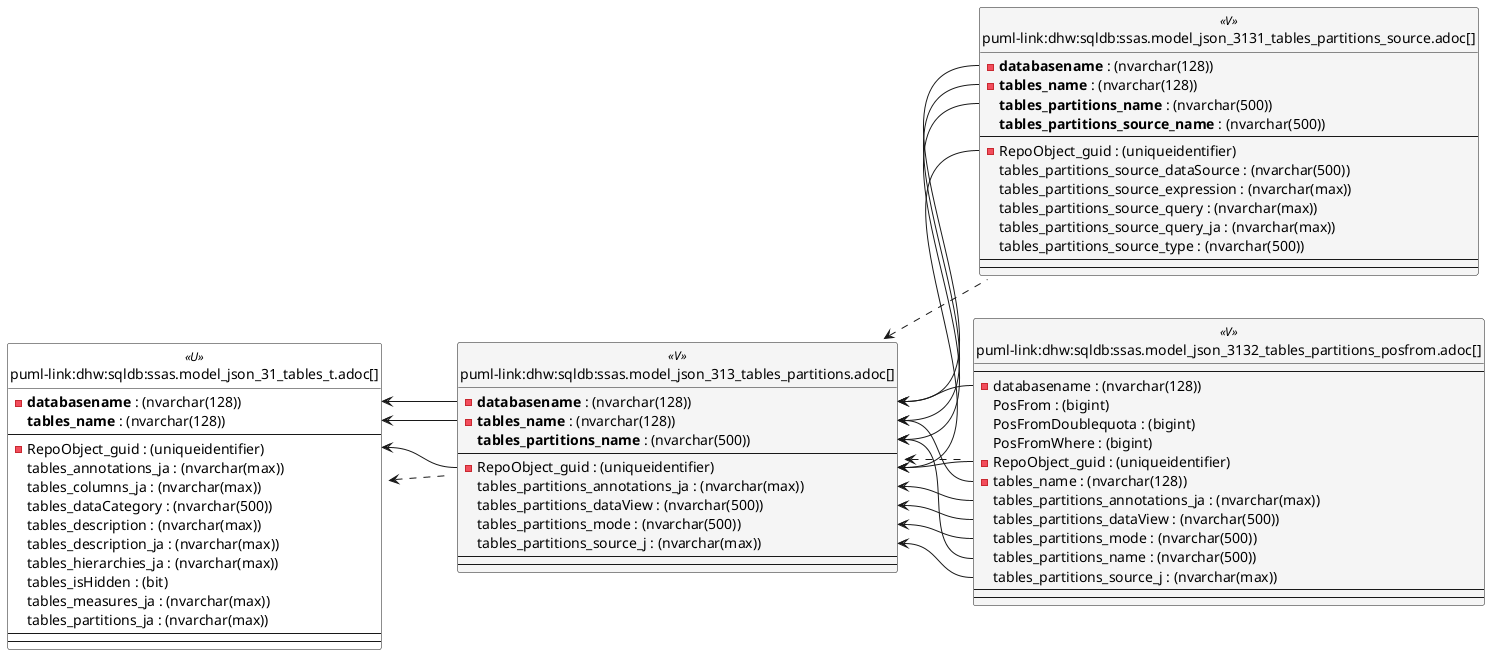 @startuml
left to right direction
'top to bottom direction
hide circle
'avoide "." issues:
set namespaceSeparator none


skinparam class {
  BackgroundColor White
  BackgroundColor<<FN>> Yellow
  BackgroundColor<<FS>> Yellow
  BackgroundColor<<FT>> LightGray
  BackgroundColor<<IF>> Yellow
  BackgroundColor<<IS>> Yellow
  BackgroundColor<<P>> Aqua
  BackgroundColor<<PC>> Aqua
  BackgroundColor<<SN>> Yellow
  BackgroundColor<<SO>> SlateBlue
  BackgroundColor<<TF>> LightGray
  BackgroundColor<<TR>> Tomato
  BackgroundColor<<U>> White
  BackgroundColor<<V>> WhiteSmoke
  BackgroundColor<<X>> Aqua
  BackgroundColor<<external>> AliceBlue
}


entity "puml-link:dhw:sqldb:ssas.model_json_31_tables_t.adoc[]" as ssas.model_json_31_tables_T << U >> {
  - **databasename** : (nvarchar(128))
  **tables_name** : (nvarchar(128))
  --
  - RepoObject_guid : (uniqueidentifier)
  tables_annotations_ja : (nvarchar(max))
  tables_columns_ja : (nvarchar(max))
  tables_dataCategory : (nvarchar(500))
  tables_description : (nvarchar(max))
  tables_description_ja : (nvarchar(max))
  tables_hierarchies_ja : (nvarchar(max))
  tables_isHidden : (bit)
  tables_measures_ja : (nvarchar(max))
  tables_partitions_ja : (nvarchar(max))
  --
  --
}

entity "puml-link:dhw:sqldb:ssas.model_json_313_tables_partitions.adoc[]" as ssas.model_json_313_tables_partitions << V >> {
  - **databasename** : (nvarchar(128))
  - **tables_name** : (nvarchar(128))
  **tables_partitions_name** : (nvarchar(500))
  --
  - RepoObject_guid : (uniqueidentifier)
  tables_partitions_annotations_ja : (nvarchar(max))
  tables_partitions_dataView : (nvarchar(500))
  tables_partitions_mode : (nvarchar(500))
  tables_partitions_source_j : (nvarchar(max))
  --
  --
}

entity "puml-link:dhw:sqldb:ssas.model_json_3131_tables_partitions_source.adoc[]" as ssas.model_json_3131_tables_partitions_source << V >> {
  - **databasename** : (nvarchar(128))
  - **tables_name** : (nvarchar(128))
  **tables_partitions_name** : (nvarchar(500))
  **tables_partitions_source_name** : (nvarchar(500))
  --
  - RepoObject_guid : (uniqueidentifier)
  tables_partitions_source_dataSource : (nvarchar(500))
  tables_partitions_source_expression : (nvarchar(max))
  tables_partitions_source_query : (nvarchar(max))
  tables_partitions_source_query_ja : (nvarchar(max))
  tables_partitions_source_type : (nvarchar(500))
  --
  --
}

entity "puml-link:dhw:sqldb:ssas.model_json_3132_tables_partitions_posfrom.adoc[]" as ssas.model_json_3132_tables_partitions_PosFrom << V >> {
  --
  - databasename : (nvarchar(128))
  PosFrom : (bigint)
  PosFromDoublequota : (bigint)
  PosFromWhere : (bigint)
  - RepoObject_guid : (uniqueidentifier)
  - tables_name : (nvarchar(128))
  tables_partitions_annotations_ja : (nvarchar(max))
  tables_partitions_dataView : (nvarchar(500))
  tables_partitions_mode : (nvarchar(500))
  tables_partitions_name : (nvarchar(500))
  tables_partitions_source_j : (nvarchar(max))
  --
  --
}

ssas.model_json_31_tables_T <.. ssas.model_json_313_tables_partitions
ssas.model_json_313_tables_partitions <.. ssas.model_json_3131_tables_partitions_source
ssas.model_json_313_tables_partitions <.. ssas.model_json_3132_tables_partitions_PosFrom
"ssas.model_json_31_tables_T::databasename" <-- "ssas.model_json_313_tables_partitions::databasename"
"ssas.model_json_31_tables_T::RepoObject_guid" <-- "ssas.model_json_313_tables_partitions::RepoObject_guid"
"ssas.model_json_31_tables_T::tables_name" <-- "ssas.model_json_313_tables_partitions::tables_name"
"ssas.model_json_313_tables_partitions::databasename" <-- "ssas.model_json_3131_tables_partitions_source::databasename"
"ssas.model_json_313_tables_partitions::databasename" <-- "ssas.model_json_3132_tables_partitions_PosFrom::databasename"
"ssas.model_json_313_tables_partitions::RepoObject_guid" <-- "ssas.model_json_3132_tables_partitions_PosFrom::RepoObject_guid"
"ssas.model_json_313_tables_partitions::RepoObject_guid" <-- "ssas.model_json_3131_tables_partitions_source::RepoObject_guid"
"ssas.model_json_313_tables_partitions::tables_name" <-- "ssas.model_json_3131_tables_partitions_source::tables_name"
"ssas.model_json_313_tables_partitions::tables_name" <-- "ssas.model_json_3132_tables_partitions_PosFrom::tables_name"
"ssas.model_json_313_tables_partitions::tables_partitions_annotations_ja" <-- "ssas.model_json_3132_tables_partitions_PosFrom::tables_partitions_annotations_ja"
"ssas.model_json_313_tables_partitions::tables_partitions_dataView" <-- "ssas.model_json_3132_tables_partitions_PosFrom::tables_partitions_dataView"
"ssas.model_json_313_tables_partitions::tables_partitions_mode" <-- "ssas.model_json_3132_tables_partitions_PosFrom::tables_partitions_mode"
"ssas.model_json_313_tables_partitions::tables_partitions_name" <-- "ssas.model_json_3131_tables_partitions_source::tables_partitions_name"
"ssas.model_json_313_tables_partitions::tables_partitions_name" <-- "ssas.model_json_3132_tables_partitions_PosFrom::tables_partitions_name"
"ssas.model_json_313_tables_partitions::tables_partitions_source_j" <-- "ssas.model_json_3132_tables_partitions_PosFrom::tables_partitions_source_j"
@enduml

